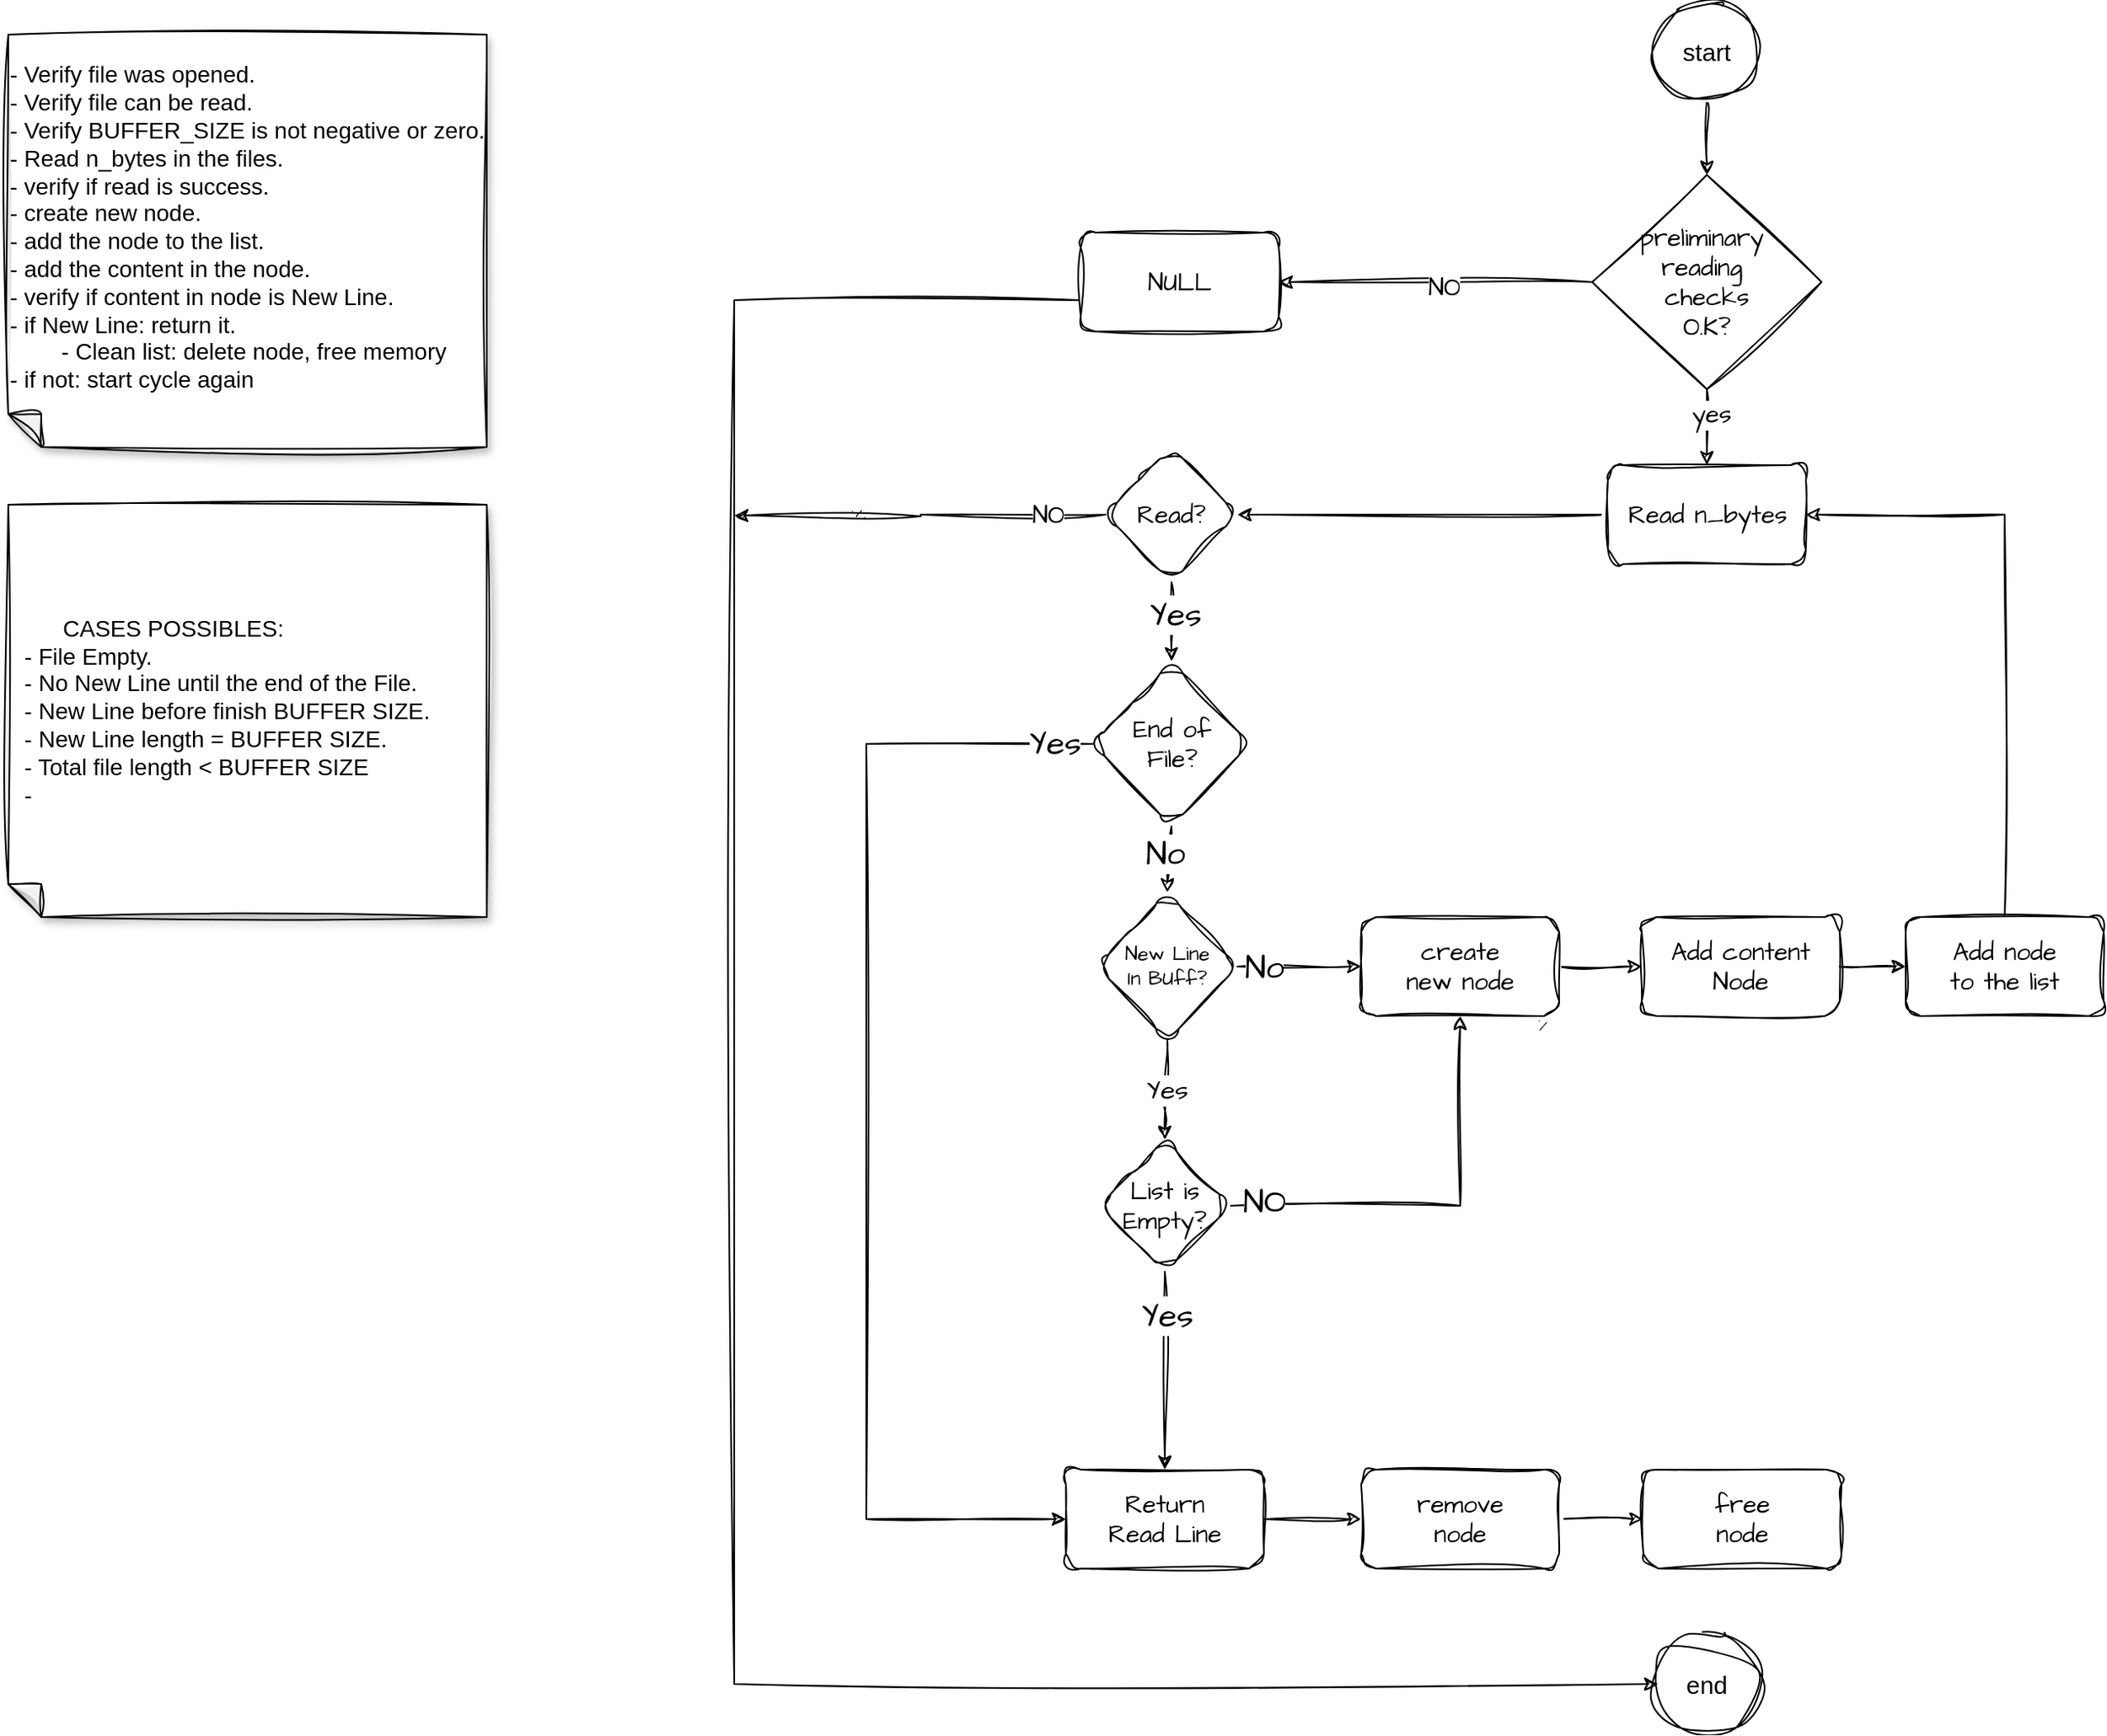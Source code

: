 <mxfile version="22.1.11" type="device">
  <diagram name="Page-1" id="JMT0KtgX3B_tpK4LKjmZ">
    <mxGraphModel dx="3201" dy="2184" grid="1" gridSize="10" guides="1" tooltips="1" connect="1" arrows="1" fold="1" page="1" pageScale="1" pageWidth="850" pageHeight="1100" math="0" shadow="0">
      <root>
        <mxCell id="0" />
        <mxCell id="1" parent="0" />
        <mxCell id="QlOtEN6NoLlLE6Wvn6i3-15" value="" style="edgeStyle=orthogonalEdgeStyle;rounded=0;sketch=1;hachureGap=4;jiggle=2;curveFitting=1;orthogonalLoop=1;jettySize=auto;html=1;fontFamily=Architects Daughter;fontSource=https%3A%2F%2Ffonts.googleapis.com%2Fcss%3Ffamily%3DArchitects%2BDaughter;fontSize=15;" edge="1" parent="1" source="QlOtEN6NoLlLE6Wvn6i3-3" target="QlOtEN6NoLlLE6Wvn6i3-14">
          <mxGeometry relative="1" as="geometry" />
        </mxCell>
        <mxCell id="QlOtEN6NoLlLE6Wvn6i3-3" value="start" style="ellipse;whiteSpace=wrap;html=1;sketch=1;curveFitting=1;jiggle=2;fontSize=15;" vertex="1" parent="1">
          <mxGeometry x="157" y="-1075" width="65" height="60" as="geometry" />
        </mxCell>
        <mxCell id="QlOtEN6NoLlLE6Wvn6i3-7" value="&lt;div style=&quot;font-size: 15px;&quot;&gt;end&lt;/div&gt;" style="ellipse;whiteSpace=wrap;html=1;sketch=1;curveFitting=1;jiggle=2;fontSize=15;" vertex="1" parent="1">
          <mxGeometry x="157.01" y="-85" width="65" height="60" as="geometry" />
        </mxCell>
        <mxCell id="QlOtEN6NoLlLE6Wvn6i3-11" value="&lt;div align=&quot;left&quot; style=&quot;font-size: 14px;&quot;&gt;- Verify file was opened.&lt;br style=&quot;font-size: 14px;&quot;&gt;&lt;/div&gt;&lt;div align=&quot;left&quot; style=&quot;font-size: 14px;&quot;&gt;- Verify file can be read.&lt;/div&gt;&lt;div align=&quot;left&quot; style=&quot;font-size: 14px;&quot;&gt;- Verify BUFFER_SIZE is not negative or zero.&lt;/div&gt;&lt;div align=&quot;left&quot; style=&quot;font-size: 14px;&quot;&gt;- Read n_bytes in the files.&lt;/div&gt;&lt;div align=&quot;left&quot; style=&quot;font-size: 14px;&quot;&gt;- verify if read is success.&lt;/div&gt;&lt;div align=&quot;left&quot; style=&quot;font-size: 14px;&quot;&gt;- create new node.&lt;/div&gt;&lt;div align=&quot;left&quot; style=&quot;font-size: 14px;&quot;&gt;- add the node to the list.&lt;br style=&quot;font-size: 14px;&quot;&gt;&lt;/div&gt;&lt;div align=&quot;left&quot; style=&quot;font-size: 14px;&quot;&gt;- add the content in the node.&lt;/div&gt;&lt;div align=&quot;left&quot; style=&quot;font-size: 14px;&quot;&gt;- verify if content in node is New Line.&lt;/div&gt;&lt;div align=&quot;left&quot; style=&quot;font-size: 14px;&quot;&gt;- if New Line: return it.&lt;/div&gt;&lt;div align=&quot;left&quot; style=&quot;font-size: 14px;&quot;&gt;&lt;span style=&quot;white-space: pre; font-size: 14px;&quot;&gt;&#x9;&lt;/span&gt;- Clean list: delete node, free memory&lt;br style=&quot;font-size: 14px;&quot;&gt;&lt;/div&gt;&lt;div align=&quot;left&quot; style=&quot;font-size: 14px;&quot;&gt;- if not: start cycle again &lt;br style=&quot;font-size: 14px;&quot;&gt;&lt;/div&gt;&lt;div style=&quot;font-size: 14px;&quot;&gt;&lt;br style=&quot;font-size: 14px;&quot;&gt;&lt;/div&gt;" style="shape=note;whiteSpace=wrap;html=1;backgroundOutline=1;darkOpacity=0.05;fillStyle=solid;direction=west;gradientDirection=north;shadow=1;size=20;pointerEvents=1;fontSize=14;sketch=1;curveFitting=1;jiggle=2;" vertex="1" parent="1">
          <mxGeometry x="-840" y="-1055" width="290" height="250" as="geometry" />
        </mxCell>
        <mxCell id="QlOtEN6NoLlLE6Wvn6i3-19" value="" style="edgeStyle=orthogonalEdgeStyle;rounded=0;sketch=1;hachureGap=4;jiggle=2;curveFitting=1;orthogonalLoop=1;jettySize=auto;html=1;fontFamily=Architects Daughter;fontSource=https%3A%2F%2Ffonts.googleapis.com%2Fcss%3Ffamily%3DArchitects%2BDaughter;fontSize=15;" edge="1" parent="1" source="QlOtEN6NoLlLE6Wvn6i3-14" target="QlOtEN6NoLlLE6Wvn6i3-18">
          <mxGeometry relative="1" as="geometry" />
        </mxCell>
        <mxCell id="QlOtEN6NoLlLE6Wvn6i3-21" value="NO" style="edgeLabel;html=1;align=center;verticalAlign=middle;resizable=0;points=[];fontSize=15;fontFamily=Architects Daughter;" vertex="1" connectable="0" parent="QlOtEN6NoLlLE6Wvn6i3-19">
          <mxGeometry x="-0.037" y="3" relative="1" as="geometry">
            <mxPoint x="1" as="offset" />
          </mxGeometry>
        </mxCell>
        <mxCell id="QlOtEN6NoLlLE6Wvn6i3-23" value="" style="edgeStyle=orthogonalEdgeStyle;rounded=0;sketch=1;hachureGap=4;jiggle=2;curveFitting=1;orthogonalLoop=1;jettySize=auto;html=1;fontFamily=Architects Daughter;fontSource=https%3A%2F%2Ffonts.googleapis.com%2Fcss%3Ffamily%3DArchitects%2BDaughter;fontSize=15;" edge="1" parent="1" source="QlOtEN6NoLlLE6Wvn6i3-14" target="QlOtEN6NoLlLE6Wvn6i3-22">
          <mxGeometry relative="1" as="geometry" />
        </mxCell>
        <mxCell id="QlOtEN6NoLlLE6Wvn6i3-24" value="yes" style="edgeLabel;html=1;align=center;verticalAlign=middle;resizable=0;points=[];fontSize=15;fontFamily=Architects Daughter;" vertex="1" connectable="0" parent="QlOtEN6NoLlLE6Wvn6i3-23">
          <mxGeometry x="-0.359" y="2" relative="1" as="geometry">
            <mxPoint as="offset" />
          </mxGeometry>
        </mxCell>
        <mxCell id="QlOtEN6NoLlLE6Wvn6i3-14" value="&lt;div style=&quot;font-size: 15px;&quot;&gt;preliminary&amp;nbsp;&lt;/div&gt;&lt;div style=&quot;font-size: 15px;&quot;&gt;reading&amp;nbsp;&lt;/div&gt;&lt;div style=&quot;font-size: 15px;&quot;&gt;checks&lt;/div&gt;&lt;div style=&quot;font-size: 15px;&quot;&gt;O.K?&lt;br&gt;&lt;/div&gt;" style="rhombus;whiteSpace=wrap;html=1;sketch=1;curveFitting=1;jiggle=2;hachureGap=4;fontFamily=Architects Daughter;fontSource=https%3A%2F%2Ffonts.googleapis.com%2Fcss%3Ffamily%3DArchitects%2BDaughter;fontSize=15;" vertex="1" parent="1">
          <mxGeometry x="120" y="-970" width="139" height="130" as="geometry" />
        </mxCell>
        <mxCell id="QlOtEN6NoLlLE6Wvn6i3-20" style="edgeStyle=orthogonalEdgeStyle;rounded=0;sketch=1;hachureGap=4;jiggle=2;curveFitting=1;orthogonalLoop=1;jettySize=auto;html=1;fontFamily=Architects Daughter;fontSource=https%3A%2F%2Ffonts.googleapis.com%2Fcss%3Ffamily%3DArchitects%2BDaughter;fontSize=15;" edge="1" parent="1">
          <mxGeometry relative="1" as="geometry">
            <mxPoint x="-190.01" y="-895" as="sourcePoint" />
            <mxPoint x="160" y="-55" as="targetPoint" />
            <Array as="points">
              <mxPoint x="-400" y="-894" />
              <mxPoint x="-400" y="-55" />
            </Array>
          </mxGeometry>
        </mxCell>
        <mxCell id="QlOtEN6NoLlLE6Wvn6i3-18" value="NULL" style="rounded=1;whiteSpace=wrap;html=1;fontSize=15;fontFamily=Architects Daughter;sketch=1;curveFitting=1;jiggle=2;hachureGap=4;fontSource=https%3A%2F%2Ffonts.googleapis.com%2Fcss%3Ffamily%3DArchitects%2BDaughter;" vertex="1" parent="1">
          <mxGeometry x="-190" y="-935" width="120" height="60" as="geometry" />
        </mxCell>
        <mxCell id="QlOtEN6NoLlLE6Wvn6i3-26" value="" style="edgeStyle=orthogonalEdgeStyle;rounded=0;sketch=1;hachureGap=4;jiggle=2;curveFitting=1;orthogonalLoop=1;jettySize=auto;html=1;fontFamily=Architects Daughter;fontSource=https%3A%2F%2Ffonts.googleapis.com%2Fcss%3Ffamily%3DArchitects%2BDaughter;fontSize=15;" edge="1" parent="1" source="QlOtEN6NoLlLE6Wvn6i3-22" target="QlOtEN6NoLlLE6Wvn6i3-25">
          <mxGeometry relative="1" as="geometry" />
        </mxCell>
        <mxCell id="QlOtEN6NoLlLE6Wvn6i3-22" value="Read n_bytes" style="rounded=1;whiteSpace=wrap;html=1;fontSize=15;fontFamily=Architects Daughter;sketch=1;curveFitting=1;jiggle=2;hachureGap=4;fontSource=https%3A%2F%2Ffonts.googleapis.com%2Fcss%3Ffamily%3DArchitects%2BDaughter;" vertex="1" parent="1">
          <mxGeometry x="129.51" y="-794" width="120" height="60" as="geometry" />
        </mxCell>
        <mxCell id="QlOtEN6NoLlLE6Wvn6i3-29" value="" style="edgeStyle=orthogonalEdgeStyle;rounded=0;sketch=1;hachureGap=4;jiggle=2;curveFitting=1;orthogonalLoop=1;jettySize=auto;html=1;fontFamily=Architects Daughter;fontSource=https%3A%2F%2Ffonts.googleapis.com%2Fcss%3Ffamily%3DArchitects%2BDaughter;fontSize=15;" edge="1" parent="1" source="QlOtEN6NoLlLE6Wvn6i3-25">
          <mxGeometry relative="1" as="geometry">
            <mxPoint x="-400" y="-763.5" as="targetPoint" />
          </mxGeometry>
        </mxCell>
        <mxCell id="QlOtEN6NoLlLE6Wvn6i3-31" value="NO" style="edgeLabel;html=1;align=center;verticalAlign=middle;resizable=0;points=[];fontSize=15;fontFamily=Architects Daughter;" vertex="1" connectable="0" parent="QlOtEN6NoLlLE6Wvn6i3-29">
          <mxGeometry x="-0.153" y="3" relative="1" as="geometry">
            <mxPoint x="60" y="-3" as="offset" />
          </mxGeometry>
        </mxCell>
        <mxCell id="QlOtEN6NoLlLE6Wvn6i3-148" value="" style="edgeStyle=orthogonalEdgeStyle;rounded=0;sketch=1;hachureGap=4;jiggle=2;curveFitting=1;orthogonalLoop=1;jettySize=auto;html=1;fontFamily=Architects Daughter;fontSource=https%3A%2F%2Ffonts.googleapis.com%2Fcss%3Ffamily%3DArchitects%2BDaughter;fontSize=16;" edge="1" parent="1" source="QlOtEN6NoLlLE6Wvn6i3-25" target="QlOtEN6NoLlLE6Wvn6i3-131">
          <mxGeometry relative="1" as="geometry" />
        </mxCell>
        <mxCell id="QlOtEN6NoLlLE6Wvn6i3-149" value="Yes" style="edgeLabel;html=1;align=center;verticalAlign=middle;resizable=0;points=[];fontSize=20;fontFamily=Architects Daughter;" vertex="1" connectable="0" parent="QlOtEN6NoLlLE6Wvn6i3-148">
          <mxGeometry x="-0.238" y="2" relative="1" as="geometry">
            <mxPoint as="offset" />
          </mxGeometry>
        </mxCell>
        <mxCell id="QlOtEN6NoLlLE6Wvn6i3-25" value="Read?" style="rhombus;whiteSpace=wrap;html=1;fontSize=15;fontFamily=Architects Daughter;rounded=1;sketch=1;curveFitting=1;jiggle=2;hachureGap=4;fontSource=https%3A%2F%2Ffonts.googleapis.com%2Fcss%3Ffamily%3DArchitects%2BDaughter;" vertex="1" parent="1">
          <mxGeometry x="-175" y="-805" width="80" height="82" as="geometry" />
        </mxCell>
        <mxCell id="QlOtEN6NoLlLE6Wvn6i3-28" value="" style="shape=waypoint;sketch=1;size=6;pointerEvents=1;points=[];fillColor=default;resizable=0;rotatable=0;perimeter=centerPerimeter;snapToPoint=1;fontSize=15;fontFamily=Architects Daughter;rounded=1;curveFitting=1;jiggle=2;hachureGap=4;fontSource=https%3A%2F%2Ffonts.googleapis.com%2Fcss%3Ffamily%3DArchitects%2BDaughter;" vertex="1" parent="1">
          <mxGeometry x="-335" y="-773.5" width="20" height="20" as="geometry" />
        </mxCell>
        <mxCell id="QlOtEN6NoLlLE6Wvn6i3-174" value="" style="edgeStyle=orthogonalEdgeStyle;rounded=0;sketch=1;hachureGap=4;jiggle=2;curveFitting=1;orthogonalLoop=1;jettySize=auto;html=1;fontFamily=Architects Daughter;fontSource=https%3A%2F%2Ffonts.googleapis.com%2Fcss%3Ffamily%3DArchitects%2BDaughter;fontSize=16;" edge="1" parent="1" source="QlOtEN6NoLlLE6Wvn6i3-32" target="QlOtEN6NoLlLE6Wvn6i3-152">
          <mxGeometry relative="1" as="geometry" />
        </mxCell>
        <mxCell id="QlOtEN6NoLlLE6Wvn6i3-32" value="&lt;div style=&quot;font-size: 15px;&quot;&gt;create&lt;/div&gt;&lt;div style=&quot;font-size: 15px;&quot;&gt;new node&lt;br style=&quot;font-size: 15px;&quot;&gt;&lt;/div&gt;" style="rounded=1;whiteSpace=wrap;html=1;fontSize=15;fontFamily=Architects Daughter;sketch=1;curveFitting=1;jiggle=2;hachureGap=4;fontSource=https%3A%2F%2Ffonts.googleapis.com%2Fcss%3Ffamily%3DArchitects%2BDaughter;" vertex="1" parent="1">
          <mxGeometry x="-20.02" y="-520.0" width="120" height="60" as="geometry" />
        </mxCell>
        <mxCell id="QlOtEN6NoLlLE6Wvn6i3-204" style="edgeStyle=orthogonalEdgeStyle;rounded=0;sketch=1;hachureGap=4;jiggle=2;curveFitting=1;orthogonalLoop=1;jettySize=auto;html=1;entryX=1;entryY=0.5;entryDx=0;entryDy=0;fontFamily=Architects Daughter;fontSource=https%3A%2F%2Ffonts.googleapis.com%2Fcss%3Ffamily%3DArchitects%2BDaughter;fontSize=16;" edge="1" parent="1" source="QlOtEN6NoLlLE6Wvn6i3-62" target="QlOtEN6NoLlLE6Wvn6i3-22">
          <mxGeometry relative="1" as="geometry">
            <Array as="points">
              <mxPoint x="370" y="-764" />
            </Array>
          </mxGeometry>
        </mxCell>
        <mxCell id="QlOtEN6NoLlLE6Wvn6i3-62" value="&lt;div&gt;Add node &lt;br&gt;&lt;/div&gt;&lt;div&gt;to the list&lt;br&gt;&lt;/div&gt;" style="whiteSpace=wrap;html=1;fontSize=15;fontFamily=Architects Daughter;rounded=1;sketch=1;curveFitting=1;jiggle=2;hachureGap=4;fontSource=https%3A%2F%2Ffonts.googleapis.com%2Fcss%3Ffamily%3DArchitects%2BDaughter;" vertex="1" parent="1">
          <mxGeometry x="310.005" y="-520" width="120" height="60" as="geometry" />
        </mxCell>
        <mxCell id="QlOtEN6NoLlLE6Wvn6i3-172" value="" style="edgeStyle=orthogonalEdgeStyle;rounded=0;sketch=1;hachureGap=4;jiggle=2;curveFitting=1;orthogonalLoop=1;jettySize=auto;html=1;fontFamily=Architects Daughter;fontSource=https%3A%2F%2Ffonts.googleapis.com%2Fcss%3Ffamily%3DArchitects%2BDaughter;fontSize=16;" edge="1" parent="1" source="QlOtEN6NoLlLE6Wvn6i3-85" target="QlOtEN6NoLlLE6Wvn6i3-124">
          <mxGeometry relative="1" as="geometry" />
        </mxCell>
        <mxCell id="QlOtEN6NoLlLE6Wvn6i3-85" value="&lt;div&gt;Return&lt;/div&gt;&lt;div&gt;Read Line&lt;br&gt;&lt;/div&gt;" style="whiteSpace=wrap;html=1;fontSize=15;fontFamily=Architects Daughter;rounded=1;sketch=1;curveFitting=1;jiggle=2;hachureGap=4;fontSource=https%3A%2F%2Ffonts.googleapis.com%2Fcss%3Ffamily%3DArchitects%2BDaughter;" vertex="1" parent="1">
          <mxGeometry x="-198.995" y="-185" width="120" height="60" as="geometry" />
        </mxCell>
        <mxCell id="QlOtEN6NoLlLE6Wvn6i3-127" value="" style="edgeStyle=orthogonalEdgeStyle;rounded=0;sketch=1;hachureGap=4;jiggle=2;curveFitting=1;orthogonalLoop=1;jettySize=auto;html=1;fontFamily=Architects Daughter;fontSource=https%3A%2F%2Ffonts.googleapis.com%2Fcss%3Ffamily%3DArchitects%2BDaughter;fontSize=16;" edge="1" parent="1" source="QlOtEN6NoLlLE6Wvn6i3-124" target="QlOtEN6NoLlLE6Wvn6i3-126">
          <mxGeometry relative="1" as="geometry" />
        </mxCell>
        <mxCell id="QlOtEN6NoLlLE6Wvn6i3-124" value="&lt;div&gt;remove&lt;/div&gt;&lt;div&gt;node&lt;br&gt;&lt;/div&gt;" style="whiteSpace=wrap;html=1;fontSize=15;fontFamily=Architects Daughter;rounded=1;sketch=1;curveFitting=1;jiggle=2;hachureGap=4;fontSource=https%3A%2F%2Ffonts.googleapis.com%2Fcss%3Ffamily%3DArchitects%2BDaughter;" vertex="1" parent="1">
          <mxGeometry x="-20.015" y="-185" width="120" height="60" as="geometry" />
        </mxCell>
        <mxCell id="QlOtEN6NoLlLE6Wvn6i3-126" value="&lt;div&gt;free &lt;br&gt;&lt;/div&gt;&lt;div&gt;node&lt;br&gt;&lt;/div&gt;" style="whiteSpace=wrap;html=1;fontSize=15;fontFamily=Architects Daughter;rounded=1;sketch=1;curveFitting=1;jiggle=2;hachureGap=4;fontSource=https%3A%2F%2Ffonts.googleapis.com%2Fcss%3Ffamily%3DArchitects%2BDaughter;" vertex="1" parent="1">
          <mxGeometry x="151.015" y="-185" width="120" height="60" as="geometry" />
        </mxCell>
        <mxCell id="QlOtEN6NoLlLE6Wvn6i3-143" value="" style="edgeStyle=orthogonalEdgeStyle;rounded=0;sketch=1;hachureGap=4;jiggle=2;curveFitting=1;orthogonalLoop=1;jettySize=auto;html=1;fontFamily=Architects Daughter;fontSource=https%3A%2F%2Ffonts.googleapis.com%2Fcss%3Ffamily%3DArchitects%2BDaughter;fontSize=16;" edge="1" parent="1" source="QlOtEN6NoLlLE6Wvn6i3-131" target="QlOtEN6NoLlLE6Wvn6i3-142">
          <mxGeometry relative="1" as="geometry" />
        </mxCell>
        <mxCell id="QlOtEN6NoLlLE6Wvn6i3-150" value="No" style="edgeLabel;html=1;align=center;verticalAlign=middle;resizable=0;points=[];fontSize=20;fontFamily=Architects Daughter;" vertex="1" connectable="0" parent="QlOtEN6NoLlLE6Wvn6i3-143">
          <mxGeometry x="-0.246" y="-4" relative="1" as="geometry">
            <mxPoint as="offset" />
          </mxGeometry>
        </mxCell>
        <mxCell id="QlOtEN6NoLlLE6Wvn6i3-162" style="edgeStyle=orthogonalEdgeStyle;rounded=0;sketch=1;hachureGap=4;jiggle=2;curveFitting=1;orthogonalLoop=1;jettySize=auto;html=1;entryX=0;entryY=0.5;entryDx=0;entryDy=0;fontFamily=Architects Daughter;fontSource=https%3A%2F%2Ffonts.googleapis.com%2Fcss%3Ffamily%3DArchitects%2BDaughter;fontSize=16;" edge="1" parent="1" source="QlOtEN6NoLlLE6Wvn6i3-131" target="QlOtEN6NoLlLE6Wvn6i3-85">
          <mxGeometry relative="1" as="geometry">
            <Array as="points">
              <mxPoint x="-320" y="-625" />
              <mxPoint x="-320" y="-155" />
            </Array>
          </mxGeometry>
        </mxCell>
        <mxCell id="QlOtEN6NoLlLE6Wvn6i3-196" value="Yes" style="edgeLabel;html=1;align=center;verticalAlign=middle;resizable=0;points=[];fontSize=20;fontFamily=Architects Daughter;" vertex="1" connectable="0" parent="QlOtEN6NoLlLE6Wvn6i3-162">
          <mxGeometry x="-0.931" y="-1" relative="1" as="geometry">
            <mxPoint x="1" as="offset" />
          </mxGeometry>
        </mxCell>
        <mxCell id="QlOtEN6NoLlLE6Wvn6i3-131" value="&lt;div&gt;End of &lt;br&gt;&lt;/div&gt;&lt;div&gt;File?&lt;br&gt;&lt;/div&gt;" style="rhombus;whiteSpace=wrap;html=1;fontSize=15;fontFamily=Architects Daughter;rounded=1;sketch=1;curveFitting=1;jiggle=2;hachureGap=4;fontSource=https%3A%2F%2Ffonts.googleapis.com%2Fcss%3Ffamily%3DArchitects%2BDaughter;" vertex="1" parent="1">
          <mxGeometry x="-182.5" y="-675" width="95" height="100" as="geometry" />
        </mxCell>
        <mxCell id="QlOtEN6NoLlLE6Wvn6i3-177" value="Yes" style="edgeStyle=orthogonalEdgeStyle;rounded=0;sketch=1;hachureGap=4;jiggle=2;curveFitting=1;orthogonalLoop=1;jettySize=auto;html=1;fontFamily=Architects Daughter;fontSource=https%3A%2F%2Ffonts.googleapis.com%2Fcss%3Ffamily%3DArchitects%2BDaughter;fontSize=16;" edge="1" parent="1" source="QlOtEN6NoLlLE6Wvn6i3-142" target="QlOtEN6NoLlLE6Wvn6i3-176">
          <mxGeometry relative="1" as="geometry" />
        </mxCell>
        <mxCell id="QlOtEN6NoLlLE6Wvn6i3-197" style="edgeStyle=orthogonalEdgeStyle;rounded=0;sketch=1;hachureGap=4;jiggle=2;curveFitting=1;orthogonalLoop=1;jettySize=auto;html=1;entryX=0;entryY=0.5;entryDx=0;entryDy=0;fontFamily=Architects Daughter;fontSource=https%3A%2F%2Ffonts.googleapis.com%2Fcss%3Ffamily%3DArchitects%2BDaughter;fontSize=16;" edge="1" parent="1" source="QlOtEN6NoLlLE6Wvn6i3-142" target="QlOtEN6NoLlLE6Wvn6i3-32">
          <mxGeometry relative="1" as="geometry" />
        </mxCell>
        <mxCell id="QlOtEN6NoLlLE6Wvn6i3-199" value="No" style="edgeLabel;html=1;align=center;verticalAlign=middle;resizable=0;points=[];fontSize=20;fontFamily=Architects Daughter;" vertex="1" connectable="0" parent="QlOtEN6NoLlLE6Wvn6i3-197">
          <mxGeometry x="-0.778" y="-1" relative="1" as="geometry">
            <mxPoint x="7" y="-1" as="offset" />
          </mxGeometry>
        </mxCell>
        <mxCell id="QlOtEN6NoLlLE6Wvn6i3-142" value="&lt;div style=&quot;font-size: 12px;&quot;&gt;New Line&lt;/div&gt;&lt;div style=&quot;font-size: 12px;&quot;&gt;In BUff?&lt;br style=&quot;font-size: 12px;&quot;&gt;&lt;/div&gt;" style="rhombus;whiteSpace=wrap;html=1;fontSize=12;fontFamily=Architects Daughter;rounded=1;sketch=1;curveFitting=1;jiggle=2;hachureGap=4;fontSource=https%3A%2F%2Ffonts.googleapis.com%2Fcss%3Ffamily%3DArchitects%2BDaughter;" vertex="1" parent="1">
          <mxGeometry x="-180" y="-535" width="85" height="90" as="geometry" />
        </mxCell>
        <mxCell id="QlOtEN6NoLlLE6Wvn6i3-175" value="" style="edgeStyle=orthogonalEdgeStyle;rounded=0;sketch=1;hachureGap=4;jiggle=2;curveFitting=1;orthogonalLoop=1;jettySize=auto;html=1;fontFamily=Architects Daughter;fontSource=https%3A%2F%2Ffonts.googleapis.com%2Fcss%3Ffamily%3DArchitects%2BDaughter;fontSize=16;" edge="1" parent="1" source="QlOtEN6NoLlLE6Wvn6i3-152" target="QlOtEN6NoLlLE6Wvn6i3-62">
          <mxGeometry relative="1" as="geometry" />
        </mxCell>
        <mxCell id="QlOtEN6NoLlLE6Wvn6i3-152" value="&lt;div&gt;Add content&lt;/div&gt;&lt;div&gt;Node&lt;br&gt;&lt;/div&gt;" style="whiteSpace=wrap;html=1;fontSize=15;fontFamily=Architects Daughter;rounded=1;sketch=1;curveFitting=1;jiggle=2;hachureGap=4;fontSource=https%3A%2F%2Ffonts.googleapis.com%2Fcss%3Ffamily%3DArchitects%2BDaughter;" vertex="1" parent="1">
          <mxGeometry x="150" y="-520" width="120" height="60" as="geometry" />
        </mxCell>
        <mxCell id="QlOtEN6NoLlLE6Wvn6i3-183" style="edgeStyle=orthogonalEdgeStyle;rounded=0;sketch=1;hachureGap=4;jiggle=2;curveFitting=1;orthogonalLoop=1;jettySize=auto;html=1;entryX=0.5;entryY=0;entryDx=0;entryDy=0;fontFamily=Architects Daughter;fontSource=https%3A%2F%2Ffonts.googleapis.com%2Fcss%3Ffamily%3DArchitects%2BDaughter;fontSize=16;" edge="1" parent="1" source="QlOtEN6NoLlLE6Wvn6i3-176" target="QlOtEN6NoLlLE6Wvn6i3-85">
          <mxGeometry relative="1" as="geometry" />
        </mxCell>
        <mxCell id="QlOtEN6NoLlLE6Wvn6i3-188" value="Yes" style="edgeLabel;html=1;align=center;verticalAlign=middle;resizable=0;points=[];fontSize=20;fontFamily=Architects Daughter;" vertex="1" connectable="0" parent="QlOtEN6NoLlLE6Wvn6i3-183">
          <mxGeometry x="-0.567" y="1" relative="1" as="geometry">
            <mxPoint as="offset" />
          </mxGeometry>
        </mxCell>
        <mxCell id="QlOtEN6NoLlLE6Wvn6i3-207" value="" style="edgeStyle=orthogonalEdgeStyle;rounded=0;sketch=1;hachureGap=4;jiggle=2;curveFitting=1;orthogonalLoop=1;jettySize=auto;html=1;fontFamily=Architects Daughter;fontSource=https%3A%2F%2Ffonts.googleapis.com%2Fcss%3Ffamily%3DArchitects%2BDaughter;fontSize=16;entryX=0.5;entryY=1;entryDx=0;entryDy=0;" edge="1" parent="1" source="QlOtEN6NoLlLE6Wvn6i3-176" target="QlOtEN6NoLlLE6Wvn6i3-32">
          <mxGeometry relative="1" as="geometry">
            <mxPoint x="-20.02" y="-345" as="targetPoint" />
          </mxGeometry>
        </mxCell>
        <mxCell id="QlOtEN6NoLlLE6Wvn6i3-208" value="NO" style="edgeLabel;html=1;align=center;verticalAlign=middle;resizable=0;points=[];fontSize=20;fontFamily=Architects Daughter;" vertex="1" connectable="0" parent="QlOtEN6NoLlLE6Wvn6i3-207">
          <mxGeometry x="-0.53" y="3" relative="1" as="geometry">
            <mxPoint x="-40" as="offset" />
          </mxGeometry>
        </mxCell>
        <mxCell id="QlOtEN6NoLlLE6Wvn6i3-176" value="&lt;div&gt;List is&lt;/div&gt;&lt;div&gt;Empty?&lt;br&gt;&lt;/div&gt;" style="rhombus;whiteSpace=wrap;html=1;fontSize=15;fontFamily=Architects Daughter;rounded=1;sketch=1;curveFitting=1;jiggle=2;hachureGap=4;fontSource=https%3A%2F%2Ffonts.googleapis.com%2Fcss%3Ffamily%3DArchitects%2BDaughter;" vertex="1" parent="1">
          <mxGeometry x="-178.99" y="-385" width="80" height="80" as="geometry" />
        </mxCell>
        <mxCell id="QlOtEN6NoLlLE6Wvn6i3-190" value="" style="shape=waypoint;sketch=1;size=6;pointerEvents=1;points=[];fillColor=default;resizable=0;rotatable=0;perimeter=centerPerimeter;snapToPoint=1;fontFamily=Architects Daughter;rounded=1;curveFitting=1;jiggle=2;hachureGap=4;fontSource=https%3A%2F%2Ffonts.googleapis.com%2Fcss%3Ffamily%3DArchitects%2BDaughter;fontSize=20;" vertex="1" parent="1">
          <mxGeometry x="81.01" y="-465" width="20" height="20" as="geometry" />
        </mxCell>
        <mxCell id="QlOtEN6NoLlLE6Wvn6i3-212" value="&lt;div&gt;&lt;span style=&quot;white-space: pre;&quot;&gt;&#x9;&lt;/span&gt;CASES POSSIBLES:&lt;/div&gt;&lt;div&gt;&amp;nbsp; - File Empty.&lt;/div&gt;&lt;div&gt;&amp;nbsp; - No New Line until the end of the File.&lt;br&gt;&lt;/div&gt;&lt;div&gt;&amp;nbsp; - New Line before finish BUFFER SIZE.&lt;/div&gt;&lt;div&gt;&amp;nbsp; - New Line length = BUFFER SIZE.&lt;/div&gt;&lt;div&gt;&amp;nbsp; - Total file length &amp;lt; BUFFER SIZE&lt;/div&gt;&lt;div&gt;&amp;nbsp; - &lt;br&gt;&lt;/div&gt;" style="shape=note;whiteSpace=wrap;html=1;backgroundOutline=1;darkOpacity=0.05;fillStyle=solid;direction=west;gradientDirection=north;shadow=1;size=20;pointerEvents=1;sketch=1;curveFitting=1;jiggle=2;labelPosition=center;verticalLabelPosition=middle;align=left;verticalAlign=middle;fontSize=14;" vertex="1" parent="1">
          <mxGeometry x="-840" y="-770" width="290" height="250" as="geometry" />
        </mxCell>
      </root>
    </mxGraphModel>
  </diagram>
</mxfile>
